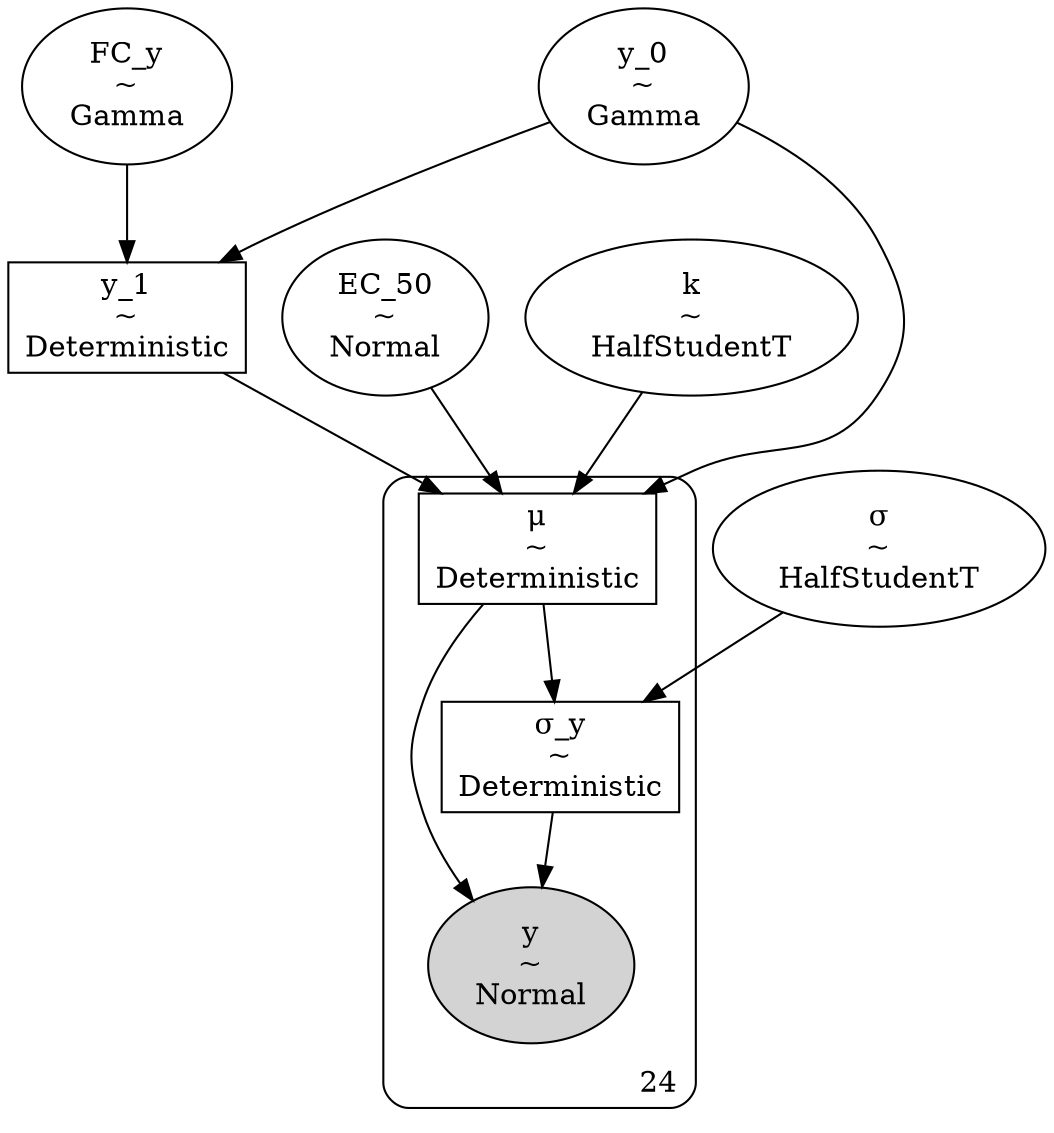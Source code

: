 digraph {
	FC_y [label="FC_y
~
Gamma" shape=ellipse]
	"σ" [label="σ
~
HalfStudentT" shape=ellipse]
	EC_50 [label="EC_50
~
Normal" shape=ellipse]
	k [label="k
~
HalfStudentT" shape=ellipse]
	y_0 [label="y_0
~
Gamma" shape=ellipse]
	y_1 [label="y_1
~
Deterministic" shape=box]
	subgraph cluster24 {
		"σ_y" [label="σ_y
~
Deterministic" shape=box]
		y [label="y
~
Normal" shape=ellipse style=filled]
		"μ" [label="μ
~
Deterministic" shape=box]
		label=24 labeljust=r labelloc=b style=rounded
	}
	y_0 -> y_1
	FC_y -> y_1
	y_0 -> "μ"
	y_1 -> "μ"
	EC_50 -> "μ"
	k -> "μ"
	"σ" -> "σ_y"
	"μ" -> "σ_y"
	"σ_y" -> y
	"μ" -> y
}
